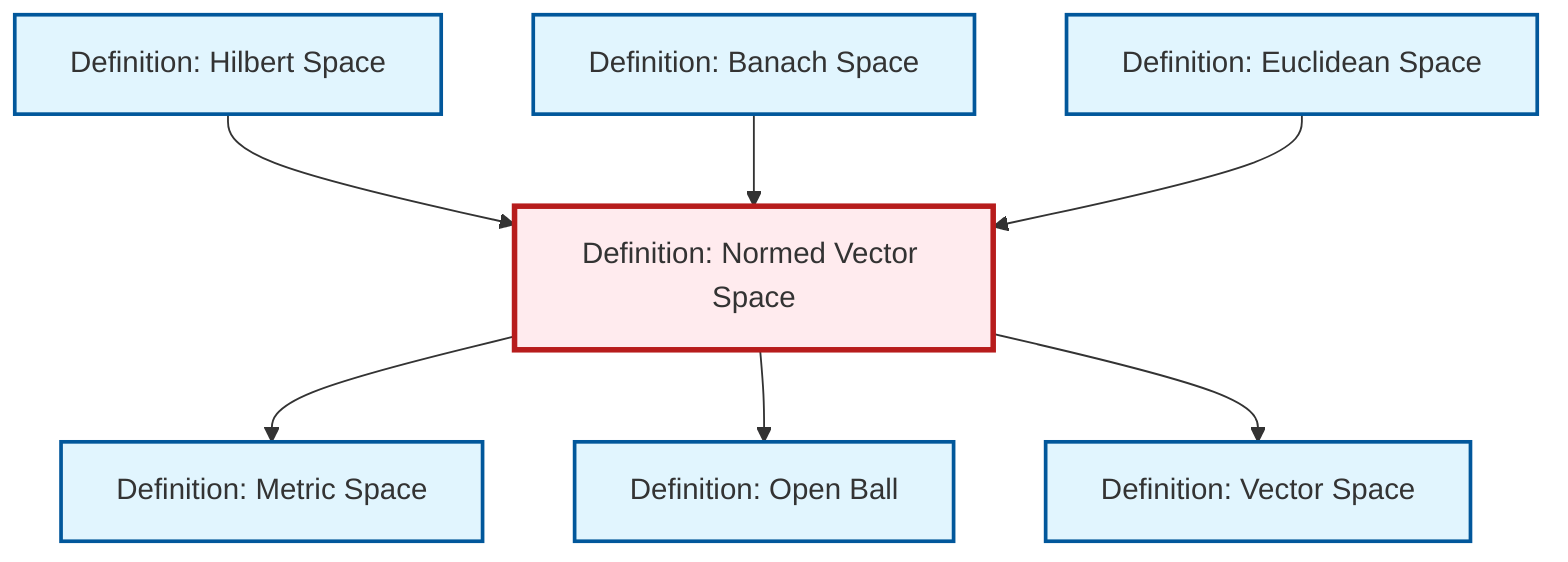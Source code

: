 graph TD
    classDef definition fill:#e1f5fe,stroke:#01579b,stroke-width:2px
    classDef theorem fill:#f3e5f5,stroke:#4a148c,stroke-width:2px
    classDef axiom fill:#fff3e0,stroke:#e65100,stroke-width:2px
    classDef example fill:#e8f5e9,stroke:#1b5e20,stroke-width:2px
    classDef current fill:#ffebee,stroke:#b71c1c,stroke-width:3px
    def-banach-space["Definition: Banach Space"]:::definition
    def-hilbert-space["Definition: Hilbert Space"]:::definition
    def-normed-vector-space["Definition: Normed Vector Space"]:::definition
    def-open-ball["Definition: Open Ball"]:::definition
    def-vector-space["Definition: Vector Space"]:::definition
    def-metric-space["Definition: Metric Space"]:::definition
    def-euclidean-space["Definition: Euclidean Space"]:::definition
    def-normed-vector-space --> def-metric-space
    def-hilbert-space --> def-normed-vector-space
    def-banach-space --> def-normed-vector-space
    def-normed-vector-space --> def-open-ball
    def-euclidean-space --> def-normed-vector-space
    def-normed-vector-space --> def-vector-space
    class def-normed-vector-space current